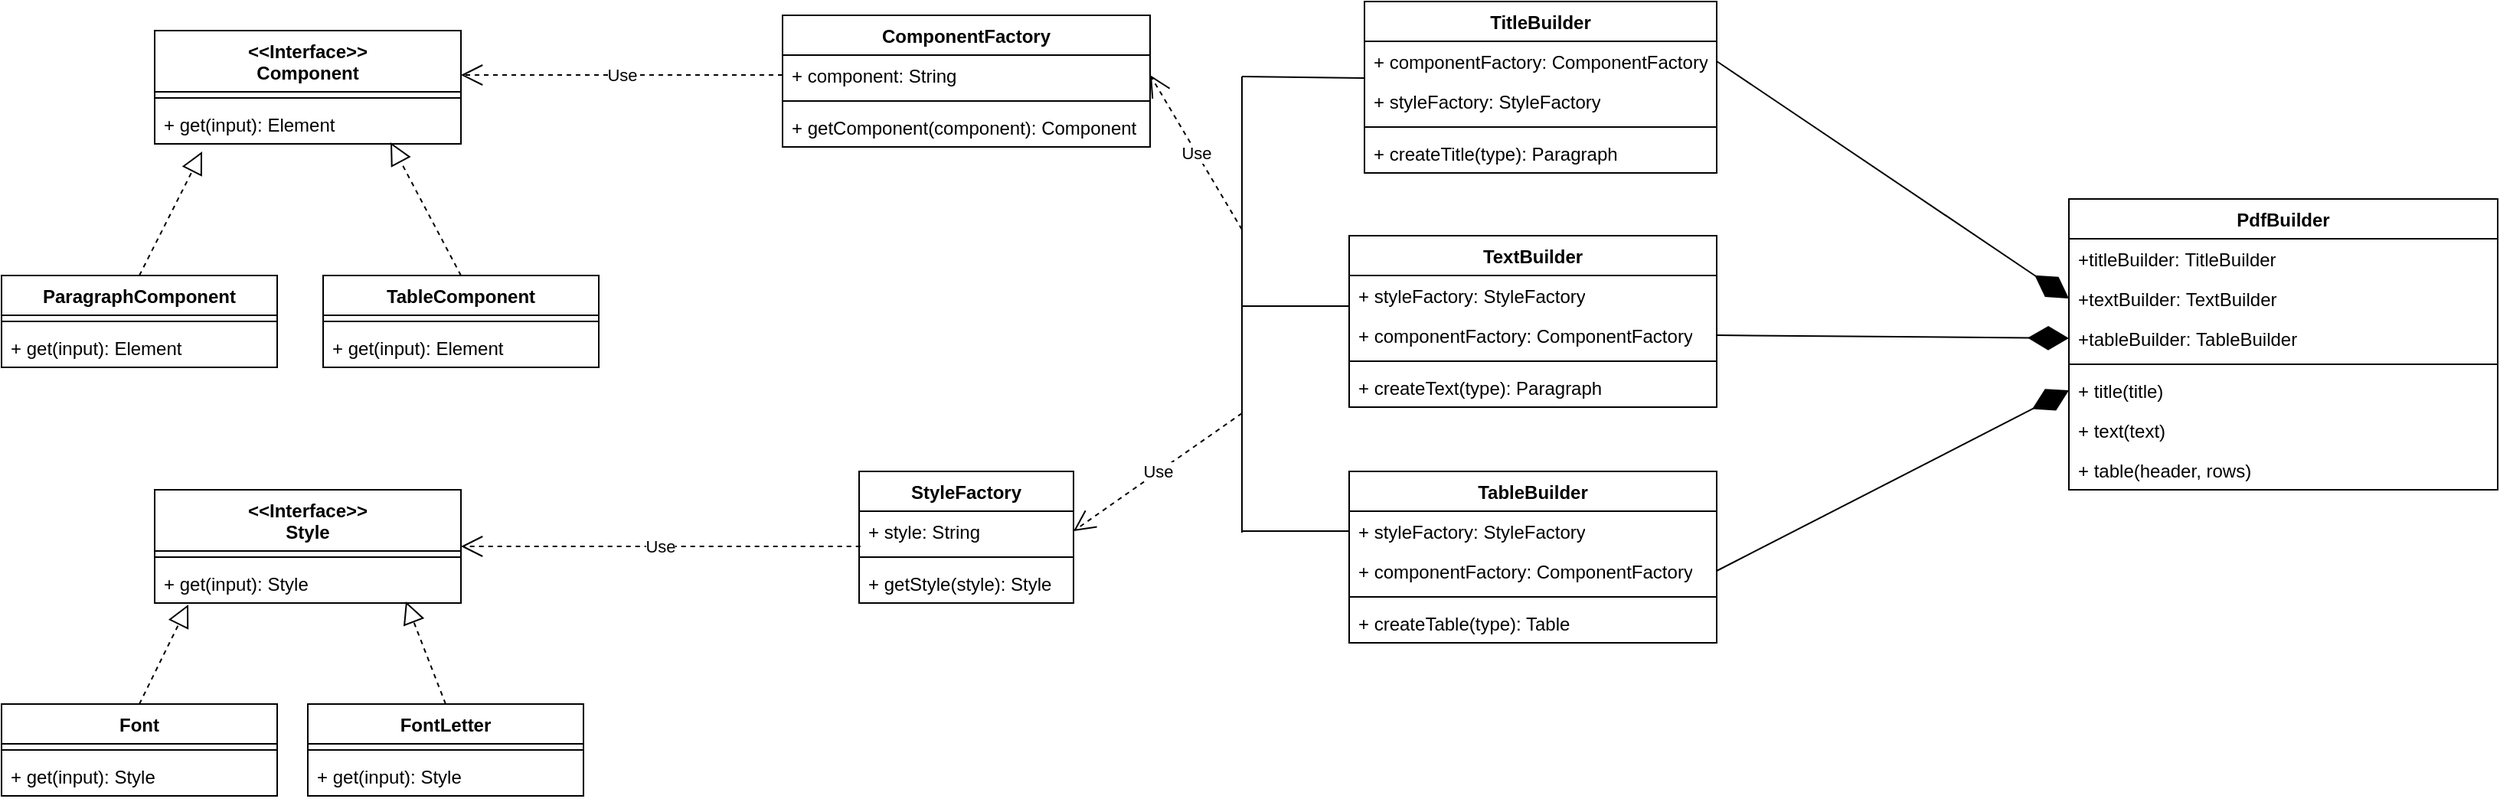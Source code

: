 <mxfile version="22.1.18" type="device">
  <diagram name="Página-1" id="iBVTVro_h4-8pqpQSiBj">
    <mxGraphModel dx="880" dy="434" grid="1" gridSize="10" guides="1" tooltips="1" connect="1" arrows="1" fold="1" page="1" pageScale="1" pageWidth="827" pageHeight="1169" math="0" shadow="0">
      <root>
        <mxCell id="0" />
        <mxCell id="1" parent="0" />
        <mxCell id="N4Z7Us9XKesD3dfk5txk-1" value="&amp;lt;&amp;lt;Interface&amp;gt;&amp;gt;&lt;br&gt;Component" style="swimlane;fontStyle=1;align=center;verticalAlign=top;childLayout=stackLayout;horizontal=1;startSize=40;horizontalStack=0;resizeParent=1;resizeParentMax=0;resizeLast=0;collapsible=1;marginBottom=0;whiteSpace=wrap;html=1;" parent="1" vertex="1">
          <mxGeometry x="270" y="130" width="200" height="74" as="geometry" />
        </mxCell>
        <mxCell id="N4Z7Us9XKesD3dfk5txk-3" value="" style="line;strokeWidth=1;fillColor=none;align=left;verticalAlign=middle;spacingTop=-1;spacingLeft=3;spacingRight=3;rotatable=0;labelPosition=right;points=[];portConstraint=eastwest;strokeColor=inherit;" parent="N4Z7Us9XKesD3dfk5txk-1" vertex="1">
          <mxGeometry y="40" width="200" height="8" as="geometry" />
        </mxCell>
        <mxCell id="N4Z7Us9XKesD3dfk5txk-4" value="+ get(input): Element" style="text;strokeColor=none;fillColor=none;align=left;verticalAlign=top;spacingLeft=4;spacingRight=4;overflow=hidden;rotatable=0;points=[[0,0.5],[1,0.5]];portConstraint=eastwest;whiteSpace=wrap;html=1;" parent="N4Z7Us9XKesD3dfk5txk-1" vertex="1">
          <mxGeometry y="48" width="200" height="26" as="geometry" />
        </mxCell>
        <mxCell id="N4Z7Us9XKesD3dfk5txk-5" value="ParagraphComponent" style="swimlane;fontStyle=1;align=center;verticalAlign=top;childLayout=stackLayout;horizontal=1;startSize=26;horizontalStack=0;resizeParent=1;resizeParentMax=0;resizeLast=0;collapsible=1;marginBottom=0;whiteSpace=wrap;html=1;" parent="1" vertex="1">
          <mxGeometry x="170" y="290" width="180" height="60" as="geometry" />
        </mxCell>
        <mxCell id="N4Z7Us9XKesD3dfk5txk-7" value="" style="line;strokeWidth=1;fillColor=none;align=left;verticalAlign=middle;spacingTop=-1;spacingLeft=3;spacingRight=3;rotatable=0;labelPosition=right;points=[];portConstraint=eastwest;strokeColor=inherit;" parent="N4Z7Us9XKesD3dfk5txk-5" vertex="1">
          <mxGeometry y="26" width="180" height="8" as="geometry" />
        </mxCell>
        <mxCell id="N4Z7Us9XKesD3dfk5txk-8" value="+ get(input): Element" style="text;strokeColor=none;fillColor=none;align=left;verticalAlign=top;spacingLeft=4;spacingRight=4;overflow=hidden;rotatable=0;points=[[0,0.5],[1,0.5]];portConstraint=eastwest;whiteSpace=wrap;html=1;" parent="N4Z7Us9XKesD3dfk5txk-5" vertex="1">
          <mxGeometry y="34" width="180" height="26" as="geometry" />
        </mxCell>
        <mxCell id="N4Z7Us9XKesD3dfk5txk-9" value="TableComponent" style="swimlane;fontStyle=1;align=center;verticalAlign=top;childLayout=stackLayout;horizontal=1;startSize=26;horizontalStack=0;resizeParent=1;resizeParentMax=0;resizeLast=0;collapsible=1;marginBottom=0;whiteSpace=wrap;html=1;" parent="1" vertex="1">
          <mxGeometry x="380" y="290" width="180" height="60" as="geometry" />
        </mxCell>
        <mxCell id="N4Z7Us9XKesD3dfk5txk-11" value="" style="line;strokeWidth=1;fillColor=none;align=left;verticalAlign=middle;spacingTop=-1;spacingLeft=3;spacingRight=3;rotatable=0;labelPosition=right;points=[];portConstraint=eastwest;strokeColor=inherit;" parent="N4Z7Us9XKesD3dfk5txk-9" vertex="1">
          <mxGeometry y="26" width="180" height="8" as="geometry" />
        </mxCell>
        <mxCell id="N4Z7Us9XKesD3dfk5txk-12" value="+ get(input): Element" style="text;strokeColor=none;fillColor=none;align=left;verticalAlign=top;spacingLeft=4;spacingRight=4;overflow=hidden;rotatable=0;points=[[0,0.5],[1,0.5]];portConstraint=eastwest;whiteSpace=wrap;html=1;" parent="N4Z7Us9XKesD3dfk5txk-9" vertex="1">
          <mxGeometry y="34" width="180" height="26" as="geometry" />
        </mxCell>
        <mxCell id="N4Z7Us9XKesD3dfk5txk-13" value="" style="endArrow=block;dashed=1;endFill=0;endSize=12;html=1;rounded=0;exitX=0.5;exitY=0;exitDx=0;exitDy=0;entryX=0.155;entryY=1.192;entryDx=0;entryDy=0;entryPerimeter=0;" parent="1" source="N4Z7Us9XKesD3dfk5txk-5" target="N4Z7Us9XKesD3dfk5txk-4" edge="1">
          <mxGeometry width="160" relative="1" as="geometry">
            <mxPoint x="180" y="100" as="sourcePoint" />
            <mxPoint x="340" y="100" as="targetPoint" />
          </mxGeometry>
        </mxCell>
        <mxCell id="N4Z7Us9XKesD3dfk5txk-14" value="" style="endArrow=block;dashed=1;endFill=0;endSize=12;html=1;rounded=0;exitX=0.5;exitY=0;exitDx=0;exitDy=0;entryX=0.77;entryY=0.962;entryDx=0;entryDy=0;entryPerimeter=0;" parent="1" source="N4Z7Us9XKesD3dfk5txk-9" target="N4Z7Us9XKesD3dfk5txk-4" edge="1">
          <mxGeometry width="160" relative="1" as="geometry">
            <mxPoint x="700" y="227.5" as="sourcePoint" />
            <mxPoint x="821" y="166.5" as="targetPoint" />
          </mxGeometry>
        </mxCell>
        <mxCell id="N4Z7Us9XKesD3dfk5txk-15" value="&amp;lt;&amp;lt;Interface&amp;gt;&amp;gt;&lt;br&gt;Style" style="swimlane;fontStyle=1;align=center;verticalAlign=top;childLayout=stackLayout;horizontal=1;startSize=40;horizontalStack=0;resizeParent=1;resizeParentMax=0;resizeLast=0;collapsible=1;marginBottom=0;whiteSpace=wrap;html=1;" parent="1" vertex="1">
          <mxGeometry x="270" y="430" width="200" height="74" as="geometry" />
        </mxCell>
        <mxCell id="N4Z7Us9XKesD3dfk5txk-16" value="" style="line;strokeWidth=1;fillColor=none;align=left;verticalAlign=middle;spacingTop=-1;spacingLeft=3;spacingRight=3;rotatable=0;labelPosition=right;points=[];portConstraint=eastwest;strokeColor=inherit;" parent="N4Z7Us9XKesD3dfk5txk-15" vertex="1">
          <mxGeometry y="40" width="200" height="8" as="geometry" />
        </mxCell>
        <mxCell id="N4Z7Us9XKesD3dfk5txk-17" value="+ get(input): Style" style="text;strokeColor=none;fillColor=none;align=left;verticalAlign=top;spacingLeft=4;spacingRight=4;overflow=hidden;rotatable=0;points=[[0,0.5],[1,0.5]];portConstraint=eastwest;whiteSpace=wrap;html=1;" parent="N4Z7Us9XKesD3dfk5txk-15" vertex="1">
          <mxGeometry y="48" width="200" height="26" as="geometry" />
        </mxCell>
        <mxCell id="N4Z7Us9XKesD3dfk5txk-18" value="Font" style="swimlane;fontStyle=1;align=center;verticalAlign=top;childLayout=stackLayout;horizontal=1;startSize=26;horizontalStack=0;resizeParent=1;resizeParentMax=0;resizeLast=0;collapsible=1;marginBottom=0;whiteSpace=wrap;html=1;" parent="1" vertex="1">
          <mxGeometry x="170" y="570" width="180" height="60" as="geometry" />
        </mxCell>
        <mxCell id="N4Z7Us9XKesD3dfk5txk-20" value="" style="line;strokeWidth=1;fillColor=none;align=left;verticalAlign=middle;spacingTop=-1;spacingLeft=3;spacingRight=3;rotatable=0;labelPosition=right;points=[];portConstraint=eastwest;strokeColor=inherit;" parent="N4Z7Us9XKesD3dfk5txk-18" vertex="1">
          <mxGeometry y="26" width="180" height="8" as="geometry" />
        </mxCell>
        <mxCell id="N4Z7Us9XKesD3dfk5txk-21" value="+ get(input): Style" style="text;strokeColor=none;fillColor=none;align=left;verticalAlign=top;spacingLeft=4;spacingRight=4;overflow=hidden;rotatable=0;points=[[0,0.5],[1,0.5]];portConstraint=eastwest;whiteSpace=wrap;html=1;" parent="N4Z7Us9XKesD3dfk5txk-18" vertex="1">
          <mxGeometry y="34" width="180" height="26" as="geometry" />
        </mxCell>
        <mxCell id="N4Z7Us9XKesD3dfk5txk-22" value="FontLetter" style="swimlane;fontStyle=1;align=center;verticalAlign=top;childLayout=stackLayout;horizontal=1;startSize=26;horizontalStack=0;resizeParent=1;resizeParentMax=0;resizeLast=0;collapsible=1;marginBottom=0;whiteSpace=wrap;html=1;" parent="1" vertex="1">
          <mxGeometry x="370" y="570" width="180" height="60" as="geometry" />
        </mxCell>
        <mxCell id="N4Z7Us9XKesD3dfk5txk-24" value="" style="line;strokeWidth=1;fillColor=none;align=left;verticalAlign=middle;spacingTop=-1;spacingLeft=3;spacingRight=3;rotatable=0;labelPosition=right;points=[];portConstraint=eastwest;strokeColor=inherit;" parent="N4Z7Us9XKesD3dfk5txk-22" vertex="1">
          <mxGeometry y="26" width="180" height="8" as="geometry" />
        </mxCell>
        <mxCell id="N4Z7Us9XKesD3dfk5txk-25" value="+ get(input): Style" style="text;strokeColor=none;fillColor=none;align=left;verticalAlign=top;spacingLeft=4;spacingRight=4;overflow=hidden;rotatable=0;points=[[0,0.5],[1,0.5]];portConstraint=eastwest;whiteSpace=wrap;html=1;" parent="N4Z7Us9XKesD3dfk5txk-22" vertex="1">
          <mxGeometry y="34" width="180" height="26" as="geometry" />
        </mxCell>
        <mxCell id="N4Z7Us9XKesD3dfk5txk-26" value="" style="endArrow=block;dashed=1;endFill=0;endSize=12;html=1;rounded=0;exitX=0.5;exitY=0;exitDx=0;exitDy=0;entryX=0.11;entryY=1.038;entryDx=0;entryDy=0;entryPerimeter=0;" parent="1" source="N4Z7Us9XKesD3dfk5txk-18" target="N4Z7Us9XKesD3dfk5txk-17" edge="1">
          <mxGeometry width="160" relative="1" as="geometry">
            <mxPoint x="229" y="501" as="sourcePoint" />
            <mxPoint x="310" y="410" as="targetPoint" />
          </mxGeometry>
        </mxCell>
        <mxCell id="N4Z7Us9XKesD3dfk5txk-27" value="" style="endArrow=block;dashed=1;endFill=0;endSize=12;html=1;rounded=0;exitX=0.5;exitY=0;exitDx=0;exitDy=0;entryX=0.82;entryY=0.962;entryDx=0;entryDy=0;entryPerimeter=0;" parent="1" source="N4Z7Us9XKesD3dfk5txk-22" target="N4Z7Us9XKesD3dfk5txk-17" edge="1">
          <mxGeometry width="160" relative="1" as="geometry">
            <mxPoint x="720" y="621" as="sourcePoint" />
            <mxPoint x="801" y="530" as="targetPoint" />
          </mxGeometry>
        </mxCell>
        <mxCell id="N4Z7Us9XKesD3dfk5txk-28" value="ComponentFactory" style="swimlane;fontStyle=1;align=center;verticalAlign=top;childLayout=stackLayout;horizontal=1;startSize=26;horizontalStack=0;resizeParent=1;resizeParentMax=0;resizeLast=0;collapsible=1;marginBottom=0;whiteSpace=wrap;html=1;" parent="1" vertex="1">
          <mxGeometry x="680" y="120" width="240" height="86" as="geometry" />
        </mxCell>
        <mxCell id="N4Z7Us9XKesD3dfk5txk-29" value="+ component: String" style="text;strokeColor=none;fillColor=none;align=left;verticalAlign=top;spacingLeft=4;spacingRight=4;overflow=hidden;rotatable=0;points=[[0,0.5],[1,0.5]];portConstraint=eastwest;whiteSpace=wrap;html=1;" parent="N4Z7Us9XKesD3dfk5txk-28" vertex="1">
          <mxGeometry y="26" width="240" height="26" as="geometry" />
        </mxCell>
        <mxCell id="N4Z7Us9XKesD3dfk5txk-30" value="" style="line;strokeWidth=1;fillColor=none;align=left;verticalAlign=middle;spacingTop=-1;spacingLeft=3;spacingRight=3;rotatable=0;labelPosition=right;points=[];portConstraint=eastwest;strokeColor=inherit;" parent="N4Z7Us9XKesD3dfk5txk-28" vertex="1">
          <mxGeometry y="52" width="240" height="8" as="geometry" />
        </mxCell>
        <mxCell id="N4Z7Us9XKesD3dfk5txk-31" value="+ getComponent(component): Component" style="text;strokeColor=none;fillColor=none;align=left;verticalAlign=top;spacingLeft=4;spacingRight=4;overflow=hidden;rotatable=0;points=[[0,0.5],[1,0.5]];portConstraint=eastwest;whiteSpace=wrap;html=1;" parent="N4Z7Us9XKesD3dfk5txk-28" vertex="1">
          <mxGeometry y="60" width="240" height="26" as="geometry" />
        </mxCell>
        <mxCell id="N4Z7Us9XKesD3dfk5txk-32" value="StyleFactory" style="swimlane;fontStyle=1;align=center;verticalAlign=top;childLayout=stackLayout;horizontal=1;startSize=26;horizontalStack=0;resizeParent=1;resizeParentMax=0;resizeLast=0;collapsible=1;marginBottom=0;whiteSpace=wrap;html=1;" parent="1" vertex="1">
          <mxGeometry x="730" y="418" width="140" height="86" as="geometry" />
        </mxCell>
        <mxCell id="N4Z7Us9XKesD3dfk5txk-33" value="+ style: String" style="text;strokeColor=none;fillColor=none;align=left;verticalAlign=top;spacingLeft=4;spacingRight=4;overflow=hidden;rotatable=0;points=[[0,0.5],[1,0.5]];portConstraint=eastwest;whiteSpace=wrap;html=1;" parent="N4Z7Us9XKesD3dfk5txk-32" vertex="1">
          <mxGeometry y="26" width="140" height="26" as="geometry" />
        </mxCell>
        <mxCell id="N4Z7Us9XKesD3dfk5txk-34" value="" style="line;strokeWidth=1;fillColor=none;align=left;verticalAlign=middle;spacingTop=-1;spacingLeft=3;spacingRight=3;rotatable=0;labelPosition=right;points=[];portConstraint=eastwest;strokeColor=inherit;" parent="N4Z7Us9XKesD3dfk5txk-32" vertex="1">
          <mxGeometry y="52" width="140" height="8" as="geometry" />
        </mxCell>
        <mxCell id="N4Z7Us9XKesD3dfk5txk-35" value="+ getStyle(style): Style" style="text;strokeColor=none;fillColor=none;align=left;verticalAlign=top;spacingLeft=4;spacingRight=4;overflow=hidden;rotatable=0;points=[[0,0.5],[1,0.5]];portConstraint=eastwest;whiteSpace=wrap;html=1;" parent="N4Z7Us9XKesD3dfk5txk-32" vertex="1">
          <mxGeometry y="60" width="140" height="26" as="geometry" />
        </mxCell>
        <mxCell id="N4Z7Us9XKesD3dfk5txk-36" value="Use" style="endArrow=open;endSize=12;dashed=1;html=1;rounded=0;exitX=0;exitY=0.5;exitDx=0;exitDy=0;entryX=1;entryY=0.392;entryDx=0;entryDy=0;entryPerimeter=0;" parent="1" source="N4Z7Us9XKesD3dfk5txk-29" target="N4Z7Us9XKesD3dfk5txk-1" edge="1">
          <mxGeometry width="160" relative="1" as="geometry">
            <mxPoint x="500" y="230" as="sourcePoint" />
            <mxPoint x="660" y="230" as="targetPoint" />
          </mxGeometry>
        </mxCell>
        <mxCell id="N4Z7Us9XKesD3dfk5txk-37" value="Use" style="endArrow=open;endSize=12;dashed=1;html=1;rounded=0;entryX=1;entryY=0.5;entryDx=0;entryDy=0;exitX=0.006;exitY=0.885;exitDx=0;exitDy=0;exitPerimeter=0;" parent="1" source="N4Z7Us9XKesD3dfk5txk-33" target="N4Z7Us9XKesD3dfk5txk-15" edge="1">
          <mxGeometry width="160" relative="1" as="geometry">
            <mxPoint x="682" y="467" as="sourcePoint" />
            <mxPoint x="414" y="402" as="targetPoint" />
          </mxGeometry>
        </mxCell>
        <mxCell id="N4Z7Us9XKesD3dfk5txk-42" value="TitleBuilder" style="swimlane;fontStyle=1;align=center;verticalAlign=top;childLayout=stackLayout;horizontal=1;startSize=26;horizontalStack=0;resizeParent=1;resizeParentMax=0;resizeLast=0;collapsible=1;marginBottom=0;whiteSpace=wrap;html=1;" parent="1" vertex="1">
          <mxGeometry x="1060" y="111" width="230" height="112" as="geometry" />
        </mxCell>
        <mxCell id="N4Z7Us9XKesD3dfk5txk-43" value="+ componentFactory: ComponentFactory" style="text;strokeColor=none;fillColor=none;align=left;verticalAlign=top;spacingLeft=4;spacingRight=4;overflow=hidden;rotatable=0;points=[[0,0.5],[1,0.5]];portConstraint=eastwest;whiteSpace=wrap;html=1;" parent="N4Z7Us9XKesD3dfk5txk-42" vertex="1">
          <mxGeometry y="26" width="230" height="26" as="geometry" />
        </mxCell>
        <mxCell id="N4Z7Us9XKesD3dfk5txk-54" value="+ styleFactory: StyleFactory" style="text;strokeColor=none;fillColor=none;align=left;verticalAlign=top;spacingLeft=4;spacingRight=4;overflow=hidden;rotatable=0;points=[[0,0.5],[1,0.5]];portConstraint=eastwest;whiteSpace=wrap;html=1;" parent="N4Z7Us9XKesD3dfk5txk-42" vertex="1">
          <mxGeometry y="52" width="230" height="26" as="geometry" />
        </mxCell>
        <mxCell id="N4Z7Us9XKesD3dfk5txk-44" value="" style="line;strokeWidth=1;fillColor=none;align=left;verticalAlign=middle;spacingTop=-1;spacingLeft=3;spacingRight=3;rotatable=0;labelPosition=right;points=[];portConstraint=eastwest;strokeColor=inherit;" parent="N4Z7Us9XKesD3dfk5txk-42" vertex="1">
          <mxGeometry y="78" width="230" height="8" as="geometry" />
        </mxCell>
        <mxCell id="N4Z7Us9XKesD3dfk5txk-45" value="+ createTitle(type): Paragraph" style="text;strokeColor=none;fillColor=none;align=left;verticalAlign=top;spacingLeft=4;spacingRight=4;overflow=hidden;rotatable=0;points=[[0,0.5],[1,0.5]];portConstraint=eastwest;whiteSpace=wrap;html=1;" parent="N4Z7Us9XKesD3dfk5txk-42" vertex="1">
          <mxGeometry y="86" width="230" height="26" as="geometry" />
        </mxCell>
        <mxCell id="N4Z7Us9XKesD3dfk5txk-46" value="TextBuilder" style="swimlane;fontStyle=1;align=center;verticalAlign=top;childLayout=stackLayout;horizontal=1;startSize=26;horizontalStack=0;resizeParent=1;resizeParentMax=0;resizeLast=0;collapsible=1;marginBottom=0;whiteSpace=wrap;html=1;" parent="1" vertex="1">
          <mxGeometry x="1050" y="264" width="240" height="112" as="geometry" />
        </mxCell>
        <mxCell id="N4Z7Us9XKesD3dfk5txk-56" value="+ styleFactory: StyleFactory" style="text;strokeColor=none;fillColor=none;align=left;verticalAlign=top;spacingLeft=4;spacingRight=4;overflow=hidden;rotatable=0;points=[[0,0.5],[1,0.5]];portConstraint=eastwest;whiteSpace=wrap;html=1;" parent="N4Z7Us9XKesD3dfk5txk-46" vertex="1">
          <mxGeometry y="26" width="240" height="26" as="geometry" />
        </mxCell>
        <mxCell id="N4Z7Us9XKesD3dfk5txk-55" value="+ componentFactory: ComponentFactory" style="text;strokeColor=none;fillColor=none;align=left;verticalAlign=top;spacingLeft=4;spacingRight=4;overflow=hidden;rotatable=0;points=[[0,0.5],[1,0.5]];portConstraint=eastwest;whiteSpace=wrap;html=1;" parent="N4Z7Us9XKesD3dfk5txk-46" vertex="1">
          <mxGeometry y="52" width="240" height="26" as="geometry" />
        </mxCell>
        <mxCell id="N4Z7Us9XKesD3dfk5txk-48" value="" style="line;strokeWidth=1;fillColor=none;align=left;verticalAlign=middle;spacingTop=-1;spacingLeft=3;spacingRight=3;rotatable=0;labelPosition=right;points=[];portConstraint=eastwest;strokeColor=inherit;" parent="N4Z7Us9XKesD3dfk5txk-46" vertex="1">
          <mxGeometry y="78" width="240" height="8" as="geometry" />
        </mxCell>
        <mxCell id="N4Z7Us9XKesD3dfk5txk-49" value="+ createText(type): Paragraph" style="text;strokeColor=none;fillColor=none;align=left;verticalAlign=top;spacingLeft=4;spacingRight=4;overflow=hidden;rotatable=0;points=[[0,0.5],[1,0.5]];portConstraint=eastwest;whiteSpace=wrap;html=1;" parent="N4Z7Us9XKesD3dfk5txk-46" vertex="1">
          <mxGeometry y="86" width="240" height="26" as="geometry" />
        </mxCell>
        <mxCell id="N4Z7Us9XKesD3dfk5txk-50" value="TableBuilder" style="swimlane;fontStyle=1;align=center;verticalAlign=top;childLayout=stackLayout;horizontal=1;startSize=26;horizontalStack=0;resizeParent=1;resizeParentMax=0;resizeLast=0;collapsible=1;marginBottom=0;whiteSpace=wrap;html=1;" parent="1" vertex="1">
          <mxGeometry x="1050" y="418" width="240" height="112" as="geometry" />
        </mxCell>
        <mxCell id="N4Z7Us9XKesD3dfk5txk-57" value="+ styleFactory: StyleFactory" style="text;strokeColor=none;fillColor=none;align=left;verticalAlign=top;spacingLeft=4;spacingRight=4;overflow=hidden;rotatable=0;points=[[0,0.5],[1,0.5]];portConstraint=eastwest;whiteSpace=wrap;html=1;" parent="N4Z7Us9XKesD3dfk5txk-50" vertex="1">
          <mxGeometry y="26" width="240" height="26" as="geometry" />
        </mxCell>
        <mxCell id="N4Z7Us9XKesD3dfk5txk-58" value="+ componentFactory: ComponentFactory" style="text;strokeColor=none;fillColor=none;align=left;verticalAlign=top;spacingLeft=4;spacingRight=4;overflow=hidden;rotatable=0;points=[[0,0.5],[1,0.5]];portConstraint=eastwest;whiteSpace=wrap;html=1;" parent="N4Z7Us9XKesD3dfk5txk-50" vertex="1">
          <mxGeometry y="52" width="240" height="26" as="geometry" />
        </mxCell>
        <mxCell id="N4Z7Us9XKesD3dfk5txk-52" value="" style="line;strokeWidth=1;fillColor=none;align=left;verticalAlign=middle;spacingTop=-1;spacingLeft=3;spacingRight=3;rotatable=0;labelPosition=right;points=[];portConstraint=eastwest;strokeColor=inherit;" parent="N4Z7Us9XKesD3dfk5txk-50" vertex="1">
          <mxGeometry y="78" width="240" height="8" as="geometry" />
        </mxCell>
        <mxCell id="N4Z7Us9XKesD3dfk5txk-53" value="+ createTable(type): Table" style="text;strokeColor=none;fillColor=none;align=left;verticalAlign=top;spacingLeft=4;spacingRight=4;overflow=hidden;rotatable=0;points=[[0,0.5],[1,0.5]];portConstraint=eastwest;whiteSpace=wrap;html=1;" parent="N4Z7Us9XKesD3dfk5txk-50" vertex="1">
          <mxGeometry y="86" width="240" height="26" as="geometry" />
        </mxCell>
        <mxCell id="N4Z7Us9XKesD3dfk5txk-59" value="PdfBuilder" style="swimlane;fontStyle=1;align=center;verticalAlign=top;childLayout=stackLayout;horizontal=1;startSize=26;horizontalStack=0;resizeParent=1;resizeParentMax=0;resizeLast=0;collapsible=1;marginBottom=0;whiteSpace=wrap;html=1;" parent="1" vertex="1">
          <mxGeometry x="1520" y="240" width="280" height="190" as="geometry" />
        </mxCell>
        <mxCell id="N4Z7Us9XKesD3dfk5txk-60" value="+titleBuilder:&amp;nbsp;TitleBuilder" style="text;strokeColor=none;fillColor=none;align=left;verticalAlign=top;spacingLeft=4;spacingRight=4;overflow=hidden;rotatable=0;points=[[0,0.5],[1,0.5]];portConstraint=eastwest;whiteSpace=wrap;html=1;" parent="N4Z7Us9XKesD3dfk5txk-59" vertex="1">
          <mxGeometry y="26" width="280" height="26" as="geometry" />
        </mxCell>
        <mxCell id="N4Z7Us9XKesD3dfk5txk-61" value="+textBuilder:&amp;nbsp;TextBuilder" style="text;strokeColor=none;fillColor=none;align=left;verticalAlign=top;spacingLeft=4;spacingRight=4;overflow=hidden;rotatable=0;points=[[0,0.5],[1,0.5]];portConstraint=eastwest;whiteSpace=wrap;html=1;" parent="N4Z7Us9XKesD3dfk5txk-59" vertex="1">
          <mxGeometry y="52" width="280" height="26" as="geometry" />
        </mxCell>
        <mxCell id="7O5Ys0rTdAiItxU9F8vc-9" value="+tableBuilder:&amp;nbsp;TableBuilder" style="text;strokeColor=none;fillColor=none;align=left;verticalAlign=top;spacingLeft=4;spacingRight=4;overflow=hidden;rotatable=0;points=[[0,0.5],[1,0.5]];portConstraint=eastwest;whiteSpace=wrap;html=1;" vertex="1" parent="N4Z7Us9XKesD3dfk5txk-59">
          <mxGeometry y="78" width="280" height="26" as="geometry" />
        </mxCell>
        <mxCell id="N4Z7Us9XKesD3dfk5txk-62" value="" style="line;strokeWidth=1;fillColor=none;align=left;verticalAlign=middle;spacingTop=-1;spacingLeft=3;spacingRight=3;rotatable=0;labelPosition=right;points=[];portConstraint=eastwest;strokeColor=inherit;" parent="N4Z7Us9XKesD3dfk5txk-59" vertex="1">
          <mxGeometry y="104" width="280" height="8" as="geometry" />
        </mxCell>
        <mxCell id="N4Z7Us9XKesD3dfk5txk-63" value="+ title(title)" style="text;strokeColor=none;fillColor=none;align=left;verticalAlign=top;spacingLeft=4;spacingRight=4;overflow=hidden;rotatable=0;points=[[0,0.5],[1,0.5]];portConstraint=eastwest;whiteSpace=wrap;html=1;" parent="N4Z7Us9XKesD3dfk5txk-59" vertex="1">
          <mxGeometry y="112" width="280" height="26" as="geometry" />
        </mxCell>
        <mxCell id="7O5Ys0rTdAiItxU9F8vc-10" value="+ text(text)" style="text;strokeColor=none;fillColor=none;align=left;verticalAlign=top;spacingLeft=4;spacingRight=4;overflow=hidden;rotatable=0;points=[[0,0.5],[1,0.5]];portConstraint=eastwest;whiteSpace=wrap;html=1;" vertex="1" parent="N4Z7Us9XKesD3dfk5txk-59">
          <mxGeometry y="138" width="280" height="26" as="geometry" />
        </mxCell>
        <mxCell id="7O5Ys0rTdAiItxU9F8vc-11" value="+ table(header, rows)" style="text;strokeColor=none;fillColor=none;align=left;verticalAlign=top;spacingLeft=4;spacingRight=4;overflow=hidden;rotatable=0;points=[[0,0.5],[1,0.5]];portConstraint=eastwest;whiteSpace=wrap;html=1;" vertex="1" parent="N4Z7Us9XKesD3dfk5txk-59">
          <mxGeometry y="164" width="280" height="26" as="geometry" />
        </mxCell>
        <mxCell id="7O5Ys0rTdAiItxU9F8vc-1" value="" style="endArrow=none;html=1;rounded=0;" edge="1" parent="1">
          <mxGeometry width="50" height="50" relative="1" as="geometry">
            <mxPoint x="980" y="458" as="sourcePoint" />
            <mxPoint x="980" y="160" as="targetPoint" />
          </mxGeometry>
        </mxCell>
        <mxCell id="7O5Ys0rTdAiItxU9F8vc-2" value="" style="endArrow=none;html=1;rounded=0;entryX=0;entryY=0.5;entryDx=0;entryDy=0;" edge="1" parent="1" target="N4Z7Us9XKesD3dfk5txk-57">
          <mxGeometry width="50" height="50" relative="1" as="geometry">
            <mxPoint x="980" y="457" as="sourcePoint" />
            <mxPoint x="980" y="457" as="targetPoint" />
          </mxGeometry>
        </mxCell>
        <mxCell id="7O5Ys0rTdAiItxU9F8vc-4" value="" style="endArrow=none;html=1;rounded=0;entryX=0;entryY=-0.077;entryDx=0;entryDy=0;entryPerimeter=0;" edge="1" parent="1" target="N4Z7Us9XKesD3dfk5txk-54">
          <mxGeometry width="50" height="50" relative="1" as="geometry">
            <mxPoint x="980" y="160" as="sourcePoint" />
            <mxPoint x="1440" y="160" as="targetPoint" />
          </mxGeometry>
        </mxCell>
        <mxCell id="7O5Ys0rTdAiItxU9F8vc-5" value="" style="endArrow=none;html=1;rounded=0;" edge="1" parent="1">
          <mxGeometry width="50" height="50" relative="1" as="geometry">
            <mxPoint x="980" y="310" as="sourcePoint" />
            <mxPoint x="1050" y="310" as="targetPoint" />
          </mxGeometry>
        </mxCell>
        <mxCell id="7O5Ys0rTdAiItxU9F8vc-7" value="Use" style="endArrow=open;endSize=12;dashed=1;html=1;rounded=0;entryX=1;entryY=0.5;entryDx=0;entryDy=0;" edge="1" parent="1" target="N4Z7Us9XKesD3dfk5txk-29">
          <mxGeometry width="160" relative="1" as="geometry">
            <mxPoint x="980" y="260" as="sourcePoint" />
            <mxPoint x="860" y="315.5" as="targetPoint" />
          </mxGeometry>
        </mxCell>
        <mxCell id="7O5Ys0rTdAiItxU9F8vc-8" value="Use" style="endArrow=open;endSize=12;dashed=1;html=1;rounded=0;entryX=1;entryY=0.5;entryDx=0;entryDy=0;" edge="1" parent="1" target="N4Z7Us9XKesD3dfk5txk-33">
          <mxGeometry width="160" relative="1" as="geometry">
            <mxPoint x="980" y="380" as="sourcePoint" />
            <mxPoint x="820" y="549.5" as="targetPoint" />
          </mxGeometry>
        </mxCell>
        <mxCell id="7O5Ys0rTdAiItxU9F8vc-12" value="" style="endArrow=diamondThin;endFill=1;endSize=24;html=1;rounded=0;entryX=0;entryY=0.5;entryDx=0;entryDy=0;exitX=1;exitY=0.5;exitDx=0;exitDy=0;" edge="1" parent="1" source="N4Z7Us9XKesD3dfk5txk-43" target="N4Z7Us9XKesD3dfk5txk-61">
          <mxGeometry width="160" relative="1" as="geometry">
            <mxPoint x="1240" y="380" as="sourcePoint" />
            <mxPoint x="1400" y="380" as="targetPoint" />
          </mxGeometry>
        </mxCell>
        <mxCell id="7O5Ys0rTdAiItxU9F8vc-13" value="" style="endArrow=diamondThin;endFill=1;endSize=24;html=1;rounded=0;entryX=0;entryY=0.5;entryDx=0;entryDy=0;exitX=1;exitY=0.5;exitDx=0;exitDy=0;" edge="1" parent="1" source="N4Z7Us9XKesD3dfk5txk-55" target="7O5Ys0rTdAiItxU9F8vc-9">
          <mxGeometry width="160" relative="1" as="geometry">
            <mxPoint x="1260" y="450" as="sourcePoint" />
            <mxPoint x="1490" y="605" as="targetPoint" />
          </mxGeometry>
        </mxCell>
        <mxCell id="7O5Ys0rTdAiItxU9F8vc-14" value="" style="endArrow=diamondThin;endFill=1;endSize=24;html=1;rounded=0;entryX=0;entryY=0.5;entryDx=0;entryDy=0;exitX=1;exitY=0.5;exitDx=0;exitDy=0;" edge="1" parent="1" source="N4Z7Us9XKesD3dfk5txk-58" target="N4Z7Us9XKesD3dfk5txk-63">
          <mxGeometry width="160" relative="1" as="geometry">
            <mxPoint x="1230" y="600" as="sourcePoint" />
            <mxPoint x="1460" y="755" as="targetPoint" />
          </mxGeometry>
        </mxCell>
      </root>
    </mxGraphModel>
  </diagram>
</mxfile>
